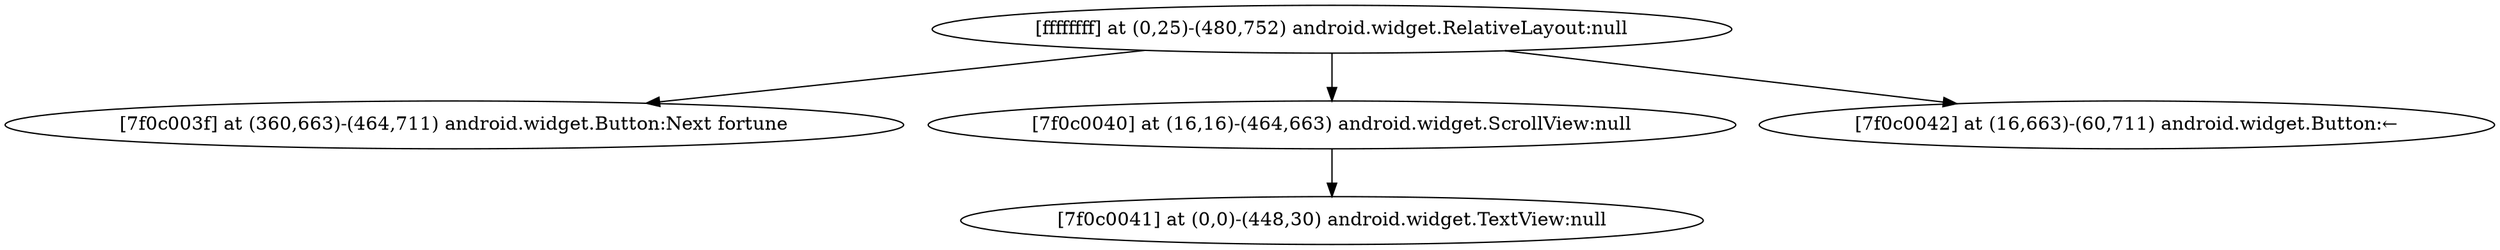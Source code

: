 strict digraph G {
  1 [ label="[ffffffff] at (0,25)-(480,752) android.widget.RelativeLayout:null" ];
  2 [ label="[7f0c003f] at (360,663)-(464,711) android.widget.Button:Next fortune" ];
  3 [ label="[7f0c0040] at (16,16)-(464,663) android.widget.ScrollView:null" ];
  4 [ label="[7f0c0041] at (0,0)-(448,30) android.widget.TextView:null" ];
  5 [ label="[7f0c0042] at (16,663)-(60,711) android.widget.Button:←" ];
  1 -> 2;
  1 -> 3;
  3 -> 4;
  1 -> 5;
}
